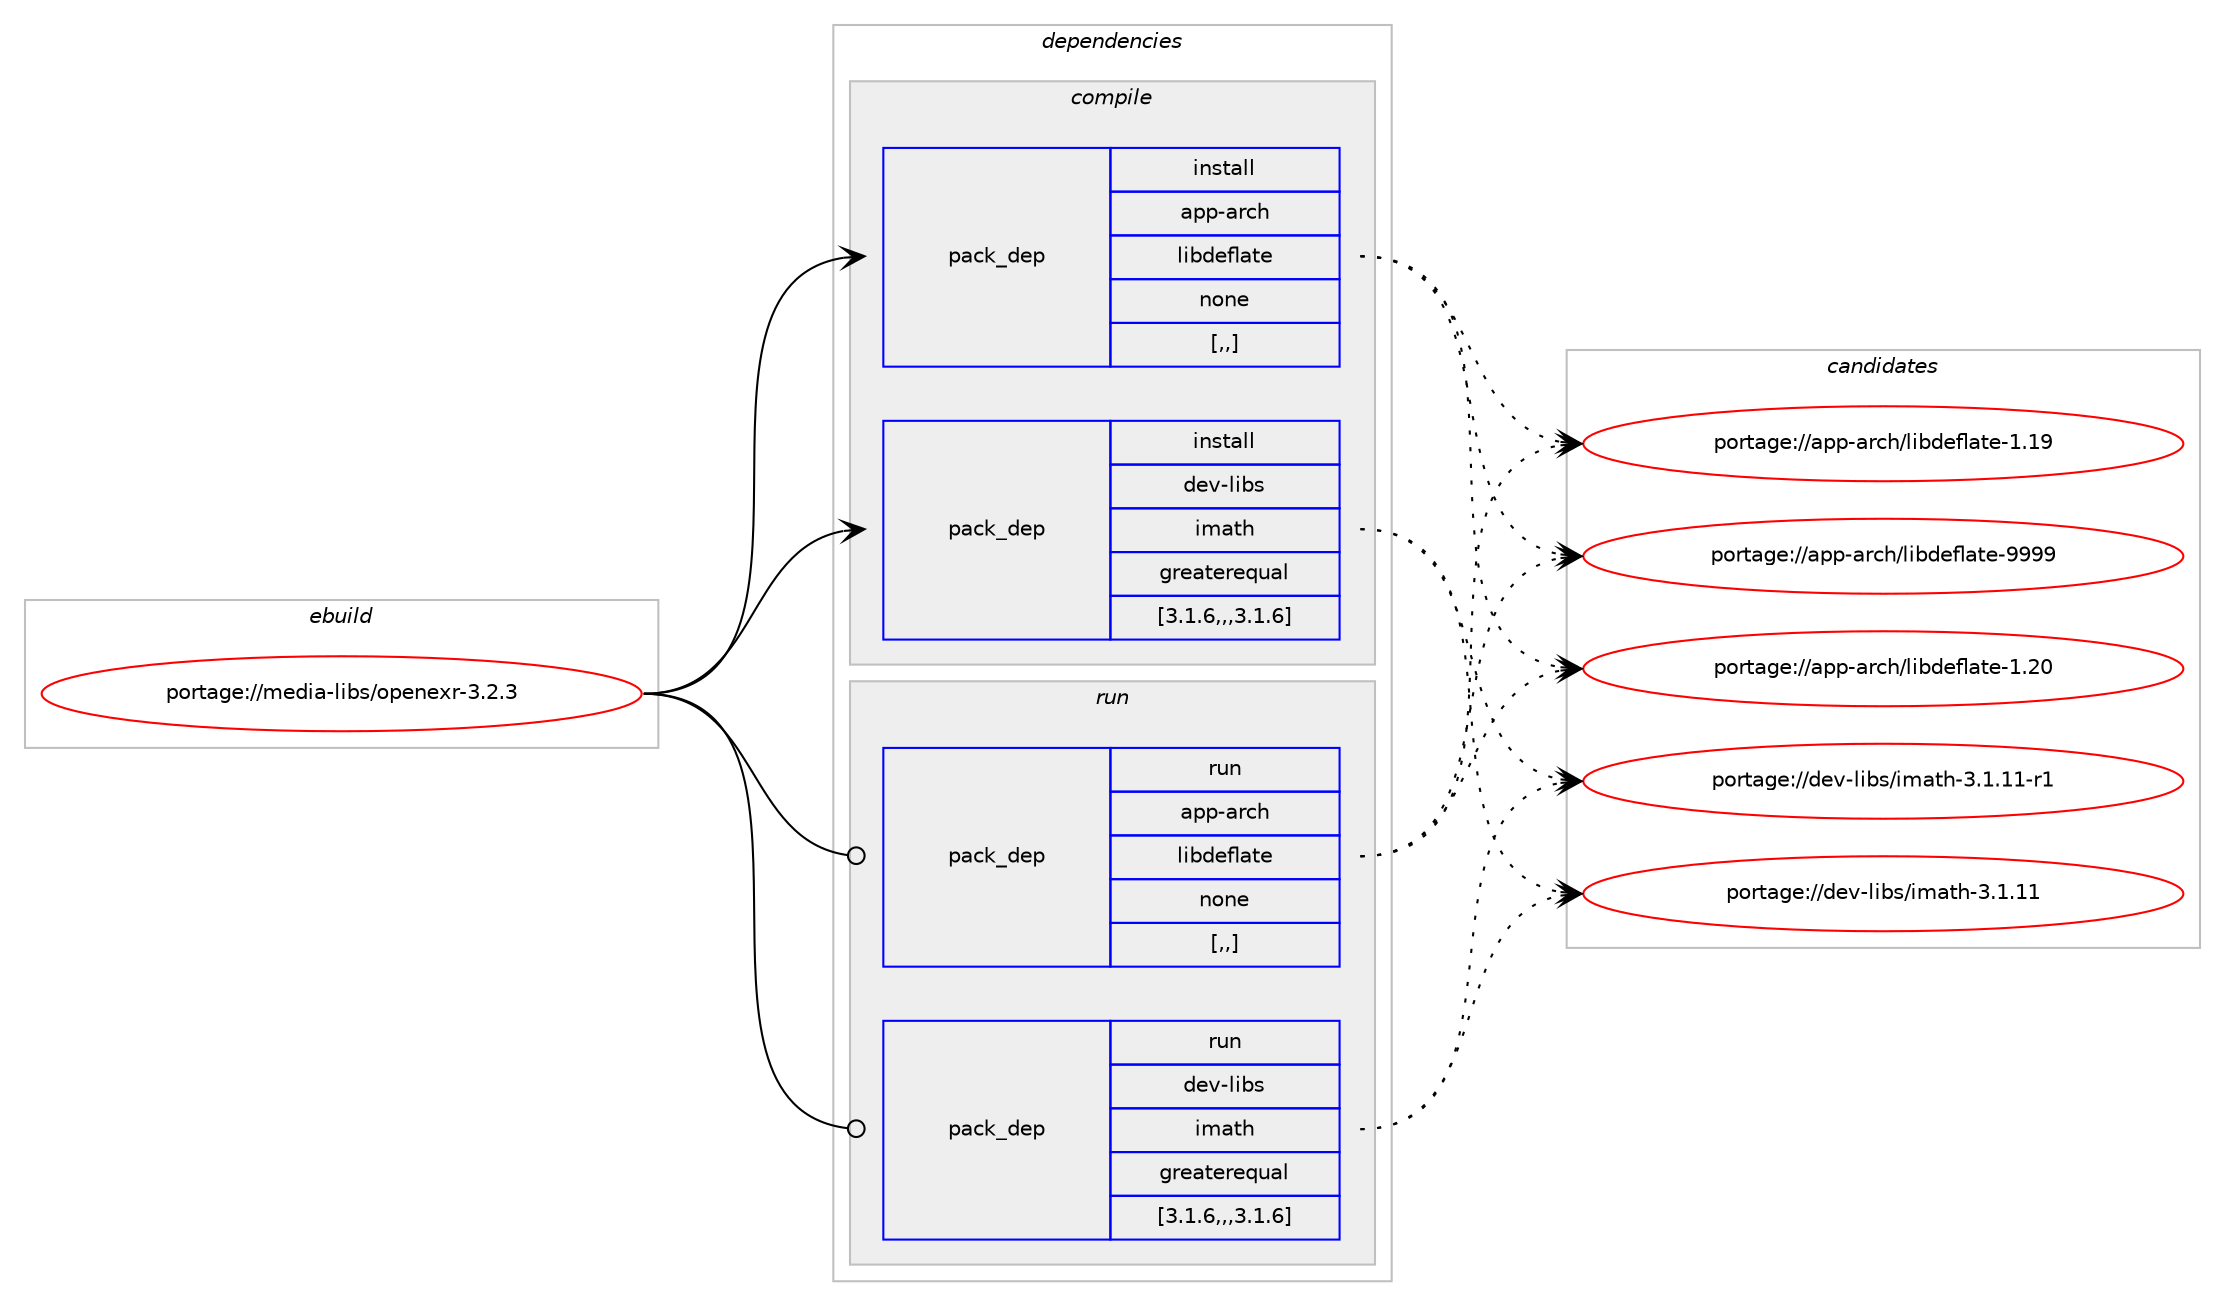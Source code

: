 digraph prolog {

# *************
# Graph options
# *************

newrank=true;
concentrate=true;
compound=true;
graph [rankdir=LR,fontname=Helvetica,fontsize=10,ranksep=1.5];#, ranksep=2.5, nodesep=0.2];
edge  [arrowhead=vee];
node  [fontname=Helvetica,fontsize=10];

# **********
# The ebuild
# **********

subgraph cluster_leftcol {
color=gray;
label=<<i>ebuild</i>>;
id [label="portage://media-libs/openexr-3.2.3", color=red, width=4, href="../media-libs/openexr-3.2.3.svg"];
}

# ****************
# The dependencies
# ****************

subgraph cluster_midcol {
color=gray;
label=<<i>dependencies</i>>;
subgraph cluster_compile {
fillcolor="#eeeeee";
style=filled;
label=<<i>compile</i>>;
subgraph pack224436 {
dependency303858 [label=<<TABLE BORDER="0" CELLBORDER="1" CELLSPACING="0" CELLPADDING="4" WIDTH="220"><TR><TD ROWSPAN="6" CELLPADDING="30">pack_dep</TD></TR><TR><TD WIDTH="110">install</TD></TR><TR><TD>app-arch</TD></TR><TR><TD>libdeflate</TD></TR><TR><TD>none</TD></TR><TR><TD>[,,]</TD></TR></TABLE>>, shape=none, color=blue];
}
id:e -> dependency303858:w [weight=20,style="solid",arrowhead="vee"];
subgraph pack224437 {
dependency303859 [label=<<TABLE BORDER="0" CELLBORDER="1" CELLSPACING="0" CELLPADDING="4" WIDTH="220"><TR><TD ROWSPAN="6" CELLPADDING="30">pack_dep</TD></TR><TR><TD WIDTH="110">install</TD></TR><TR><TD>dev-libs</TD></TR><TR><TD>imath</TD></TR><TR><TD>greaterequal</TD></TR><TR><TD>[3.1.6,,,3.1.6]</TD></TR></TABLE>>, shape=none, color=blue];
}
id:e -> dependency303859:w [weight=20,style="solid",arrowhead="vee"];
}
subgraph cluster_compileandrun {
fillcolor="#eeeeee";
style=filled;
label=<<i>compile and run</i>>;
}
subgraph cluster_run {
fillcolor="#eeeeee";
style=filled;
label=<<i>run</i>>;
subgraph pack224438 {
dependency303860 [label=<<TABLE BORDER="0" CELLBORDER="1" CELLSPACING="0" CELLPADDING="4" WIDTH="220"><TR><TD ROWSPAN="6" CELLPADDING="30">pack_dep</TD></TR><TR><TD WIDTH="110">run</TD></TR><TR><TD>app-arch</TD></TR><TR><TD>libdeflate</TD></TR><TR><TD>none</TD></TR><TR><TD>[,,]</TD></TR></TABLE>>, shape=none, color=blue];
}
id:e -> dependency303860:w [weight=20,style="solid",arrowhead="odot"];
subgraph pack224439 {
dependency303861 [label=<<TABLE BORDER="0" CELLBORDER="1" CELLSPACING="0" CELLPADDING="4" WIDTH="220"><TR><TD ROWSPAN="6" CELLPADDING="30">pack_dep</TD></TR><TR><TD WIDTH="110">run</TD></TR><TR><TD>dev-libs</TD></TR><TR><TD>imath</TD></TR><TR><TD>greaterequal</TD></TR><TR><TD>[3.1.6,,,3.1.6]</TD></TR></TABLE>>, shape=none, color=blue];
}
id:e -> dependency303861:w [weight=20,style="solid",arrowhead="odot"];
}
}

# **************
# The candidates
# **************

subgraph cluster_choices {
rank=same;
color=gray;
label=<<i>candidates</i>>;

subgraph choice224436 {
color=black;
nodesep=1;
choice971121124597114991044710810598100101102108971161014557575757 [label="portage://app-arch/libdeflate-9999", color=red, width=4,href="../app-arch/libdeflate-9999.svg"];
choice971121124597114991044710810598100101102108971161014549465048 [label="portage://app-arch/libdeflate-1.20", color=red, width=4,href="../app-arch/libdeflate-1.20.svg"];
choice971121124597114991044710810598100101102108971161014549464957 [label="portage://app-arch/libdeflate-1.19", color=red, width=4,href="../app-arch/libdeflate-1.19.svg"];
dependency303858:e -> choice971121124597114991044710810598100101102108971161014557575757:w [style=dotted,weight="100"];
dependency303858:e -> choice971121124597114991044710810598100101102108971161014549465048:w [style=dotted,weight="100"];
dependency303858:e -> choice971121124597114991044710810598100101102108971161014549464957:w [style=dotted,weight="100"];
}
subgraph choice224437 {
color=black;
nodesep=1;
choice10010111845108105981154710510997116104455146494649494511449 [label="portage://dev-libs/imath-3.1.11-r1", color=red, width=4,href="../dev-libs/imath-3.1.11-r1.svg"];
choice1001011184510810598115471051099711610445514649464949 [label="portage://dev-libs/imath-3.1.11", color=red, width=4,href="../dev-libs/imath-3.1.11.svg"];
dependency303859:e -> choice10010111845108105981154710510997116104455146494649494511449:w [style=dotted,weight="100"];
dependency303859:e -> choice1001011184510810598115471051099711610445514649464949:w [style=dotted,weight="100"];
}
subgraph choice224438 {
color=black;
nodesep=1;
choice971121124597114991044710810598100101102108971161014557575757 [label="portage://app-arch/libdeflate-9999", color=red, width=4,href="../app-arch/libdeflate-9999.svg"];
choice971121124597114991044710810598100101102108971161014549465048 [label="portage://app-arch/libdeflate-1.20", color=red, width=4,href="../app-arch/libdeflate-1.20.svg"];
choice971121124597114991044710810598100101102108971161014549464957 [label="portage://app-arch/libdeflate-1.19", color=red, width=4,href="../app-arch/libdeflate-1.19.svg"];
dependency303860:e -> choice971121124597114991044710810598100101102108971161014557575757:w [style=dotted,weight="100"];
dependency303860:e -> choice971121124597114991044710810598100101102108971161014549465048:w [style=dotted,weight="100"];
dependency303860:e -> choice971121124597114991044710810598100101102108971161014549464957:w [style=dotted,weight="100"];
}
subgraph choice224439 {
color=black;
nodesep=1;
choice10010111845108105981154710510997116104455146494649494511449 [label="portage://dev-libs/imath-3.1.11-r1", color=red, width=4,href="../dev-libs/imath-3.1.11-r1.svg"];
choice1001011184510810598115471051099711610445514649464949 [label="portage://dev-libs/imath-3.1.11", color=red, width=4,href="../dev-libs/imath-3.1.11.svg"];
dependency303861:e -> choice10010111845108105981154710510997116104455146494649494511449:w [style=dotted,weight="100"];
dependency303861:e -> choice1001011184510810598115471051099711610445514649464949:w [style=dotted,weight="100"];
}
}

}
